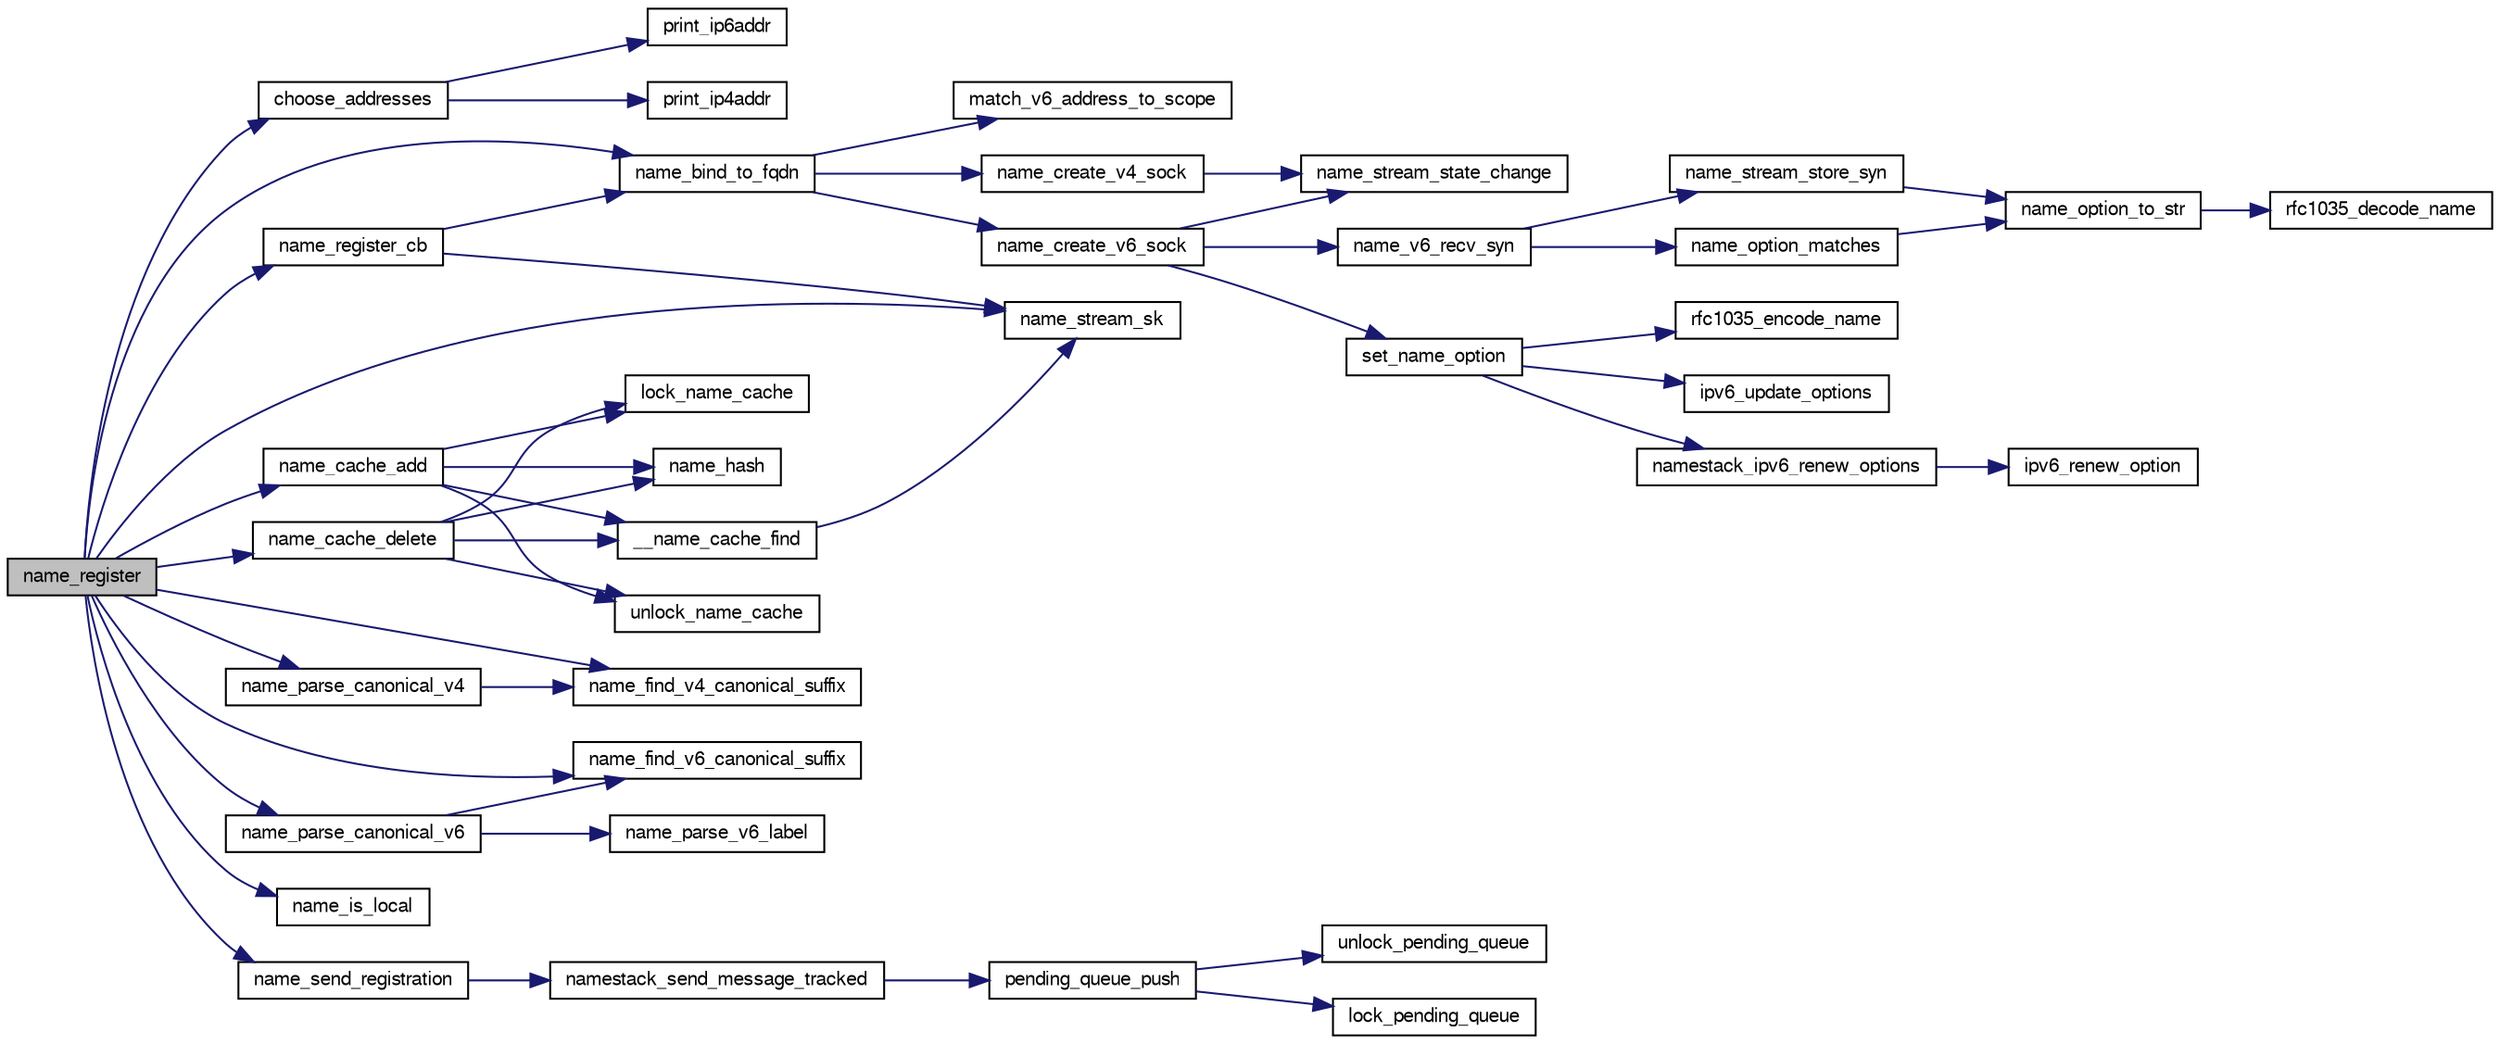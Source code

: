 digraph G
{
  edge [fontname="FreeSans",fontsize="10",labelfontname="FreeSans",labelfontsize="10"];
  node [fontname="FreeSans",fontsize="10",shape=record];
  rankdir=LR;
  Node1 [label="name_register",height=0.2,width=0.4,color="black", fillcolor="grey75", style="filled" fontcolor="black"];
  Node1 -> Node2 [color="midnightblue",fontsize="10",style="solid",fontname="FreeSans"];
  Node2 [label="choose_addresses",height=0.2,width=0.4,color="black", fillcolor="white", style="filled",URL="$address_8c.html#a749ca3e8a89fd3bfb9ea9c4d40d53697"];
  Node2 -> Node3 [color="midnightblue",fontsize="10",style="solid",fontname="FreeSans"];
  Node3 [label="print_ip4addr",height=0.2,width=0.4,color="black", fillcolor="white", style="filled",URL="$address_8c.html#ab7221ae0445f64eb613772f02204cb28"];
  Node2 -> Node4 [color="midnightblue",fontsize="10",style="solid",fontname="FreeSans"];
  Node4 [label="print_ip6addr",height=0.2,width=0.4,color="black", fillcolor="white", style="filled",URL="$address_8c.html#a185e915fee84e8d2ccc409fc5e0fafe8"];
  Node1 -> Node5 [color="midnightblue",fontsize="10",style="solid",fontname="FreeSans"];
  Node5 [label="name_bind_to_fqdn",height=0.2,width=0.4,color="black", fillcolor="white", style="filled",URL="$af__name_8c.html#ad3d8a1d4e1c89094faaee7e576dee5b7"];
  Node5 -> Node6 [color="midnightblue",fontsize="10",style="solid",fontname="FreeSans"];
  Node6 [label="match_v6_address_to_scope",height=0.2,width=0.4,color="black", fillcolor="white", style="filled",URL="$address_8c.html#a16f51d1d1829f7c23407fcbf17139691"];
  Node5 -> Node7 [color="midnightblue",fontsize="10",style="solid",fontname="FreeSans"];
  Node7 [label="name_create_v4_sock",height=0.2,width=0.4,color="black", fillcolor="white", style="filled",URL="$af__name_8c.html#a7ad9fdbbaec06c88dd908e3211f9b8b9"];
  Node7 -> Node8 [color="midnightblue",fontsize="10",style="solid",fontname="FreeSans"];
  Node8 [label="name_stream_state_change",height=0.2,width=0.4,color="black", fillcolor="white", style="filled",URL="$af__name_8c.html#abb1d86c18940b6e3b02bbbeb4f1eb662"];
  Node5 -> Node9 [color="midnightblue",fontsize="10",style="solid",fontname="FreeSans"];
  Node9 [label="name_create_v6_sock",height=0.2,width=0.4,color="black", fillcolor="white", style="filled",URL="$af__name_8c.html#a0067c3ae535b8bfa3b7874517115dd0d"];
  Node9 -> Node8 [color="midnightblue",fontsize="10",style="solid",fontname="FreeSans"];
  Node9 -> Node10 [color="midnightblue",fontsize="10",style="solid",fontname="FreeSans"];
  Node10 [label="name_v6_recv_syn",height=0.2,width=0.4,color="black", fillcolor="white", style="filled",URL="$af__name_8c.html#a00476616fd9d75f46a40e02f6844e81a"];
  Node10 -> Node11 [color="midnightblue",fontsize="10",style="solid",fontname="FreeSans"];
  Node11 [label="name_option_matches",height=0.2,width=0.4,color="black", fillcolor="white", style="filled",URL="$af__name_8c.html#ad429fdf3c1a016828a502ff8eea46821"];
  Node11 -> Node12 [color="midnightblue",fontsize="10",style="solid",fontname="FreeSans"];
  Node12 [label="name_option_to_str",height=0.2,width=0.4,color="black", fillcolor="white", style="filled",URL="$af__name_8c.html#ab2674d7b86ff762416ddb3dc835c4880"];
  Node12 -> Node13 [color="midnightblue",fontsize="10",style="solid",fontname="FreeSans"];
  Node13 [label="rfc1035_decode_name",height=0.2,width=0.4,color="black", fillcolor="white", style="filled",URL="$af__name_8c.html#ac074fda8f283c687545be2e53de79e49"];
  Node10 -> Node14 [color="midnightblue",fontsize="10",style="solid",fontname="FreeSans"];
  Node14 [label="name_stream_store_syn",height=0.2,width=0.4,color="black", fillcolor="white", style="filled",URL="$af__name_8c.html#a972a50214997bd814cd05f97d81a81f7"];
  Node14 -> Node12 [color="midnightblue",fontsize="10",style="solid",fontname="FreeSans"];
  Node9 -> Node15 [color="midnightblue",fontsize="10",style="solid",fontname="FreeSans"];
  Node15 [label="set_name_option",height=0.2,width=0.4,color="black", fillcolor="white", style="filled",URL="$af__name_8c.html#ae8e372e7f41189cca5149d620716334f"];
  Node15 -> Node16 [color="midnightblue",fontsize="10",style="solid",fontname="FreeSans"];
  Node16 [label="ipv6_update_options",height=0.2,width=0.4,color="black", fillcolor="white", style="filled",URL="$af__name_8c.html#a92dcdbf16767c4bf91dea33ec0b26bab"];
  Node15 -> Node17 [color="midnightblue",fontsize="10",style="solid",fontname="FreeSans"];
  Node17 [label="namestack_ipv6_renew_options",height=0.2,width=0.4,color="black", fillcolor="white", style="filled",URL="$af__name_8c.html#a7b0682716a3329de6d42caba391f374d"];
  Node17 -> Node18 [color="midnightblue",fontsize="10",style="solid",fontname="FreeSans"];
  Node18 [label="ipv6_renew_option",height=0.2,width=0.4,color="black", fillcolor="white", style="filled",URL="$af__name_8c.html#a51a93e25a456b14fc961232360eea4c9"];
  Node15 -> Node19 [color="midnightblue",fontsize="10",style="solid",fontname="FreeSans"];
  Node19 [label="rfc1035_encode_name",height=0.2,width=0.4,color="black", fillcolor="white", style="filled",URL="$af__name_8c.html#a91562471c07791fae97674a650dc13dd"];
  Node1 -> Node20 [color="midnightblue",fontsize="10",style="solid",fontname="FreeSans"];
  Node20 [label="name_cache_add",height=0.2,width=0.4,color="black", fillcolor="white", style="filled",URL="$namecache_8c.html#aa6e1ff7767ba286a06b81fe430b0e76f"];
  Node20 -> Node21 [color="midnightblue",fontsize="10",style="solid",fontname="FreeSans"];
  Node21 [label="__name_cache_find",height=0.2,width=0.4,color="black", fillcolor="white", style="filled",URL="$namecache_8c.html#a7848b669f978c36fa35e1470743eb0e4"];
  Node21 -> Node22 [color="midnightblue",fontsize="10",style="solid",fontname="FreeSans"];
  Node22 [label="name_stream_sk",height=0.2,width=0.4,color="black", fillcolor="white", style="filled",URL="$namestack__priv_8h.html#a5e5b37b81978789054ddc587e3af21e6"];
  Node20 -> Node23 [color="midnightblue",fontsize="10",style="solid",fontname="FreeSans"];
  Node23 [label="lock_name_cache",height=0.2,width=0.4,color="black", fillcolor="white", style="filled",URL="$namecache_8c.html#a8ae772304606167f46e81d0ac73eb6ce"];
  Node20 -> Node24 [color="midnightblue",fontsize="10",style="solid",fontname="FreeSans"];
  Node24 [label="name_hash",height=0.2,width=0.4,color="black", fillcolor="white", style="filled",URL="$namecache_8c.html#a146c3e6f807bb836d9bf21ad8be0e207"];
  Node20 -> Node25 [color="midnightblue",fontsize="10",style="solid",fontname="FreeSans"];
  Node25 [label="unlock_name_cache",height=0.2,width=0.4,color="black", fillcolor="white", style="filled",URL="$namecache_8c.html#a2de07759137fa58e1f81ea7102a401ac"];
  Node1 -> Node26 [color="midnightblue",fontsize="10",style="solid",fontname="FreeSans"];
  Node26 [label="name_cache_delete",height=0.2,width=0.4,color="black", fillcolor="white", style="filled",URL="$namecache_8c.html#aa1fb6667246cbfbc4f63436093f59535"];
  Node26 -> Node21 [color="midnightblue",fontsize="10",style="solid",fontname="FreeSans"];
  Node26 -> Node23 [color="midnightblue",fontsize="10",style="solid",fontname="FreeSans"];
  Node26 -> Node24 [color="midnightblue",fontsize="10",style="solid",fontname="FreeSans"];
  Node26 -> Node25 [color="midnightblue",fontsize="10",style="solid",fontname="FreeSans"];
  Node1 -> Node27 [color="midnightblue",fontsize="10",style="solid",fontname="FreeSans"];
  Node27 [label="name_find_v4_canonical_suffix",height=0.2,width=0.4,color="black", fillcolor="white", style="filled",URL="$af__name_8c.html#ae9d30538439c0da5b53cfdf6a87d0065"];
  Node1 -> Node28 [color="midnightblue",fontsize="10",style="solid",fontname="FreeSans"];
  Node28 [label="name_find_v6_canonical_suffix",height=0.2,width=0.4,color="black", fillcolor="white", style="filled",URL="$af__name_8c.html#a816a98f8cf2b06df30fe991ec8bfcffe"];
  Node1 -> Node29 [color="midnightblue",fontsize="10",style="solid",fontname="FreeSans"];
  Node29 [label="name_is_local",height=0.2,width=0.4,color="black", fillcolor="white", style="filled",URL="$af__name_8c.html#a5768da3ffa0275fa10335132581d896a"];
  Node1 -> Node30 [color="midnightblue",fontsize="10",style="solid",fontname="FreeSans"];
  Node30 [label="name_parse_canonical_v4",height=0.2,width=0.4,color="black", fillcolor="white", style="filled",URL="$af__name_8c.html#a5eb921099d79c0b32e69ff006853442a"];
  Node30 -> Node27 [color="midnightblue",fontsize="10",style="solid",fontname="FreeSans"];
  Node1 -> Node31 [color="midnightblue",fontsize="10",style="solid",fontname="FreeSans"];
  Node31 [label="name_parse_canonical_v6",height=0.2,width=0.4,color="black", fillcolor="white", style="filled",URL="$af__name_8c.html#ae8cf85dd3c12a1daa4e1ce16b2ee06d9"];
  Node31 -> Node28 [color="midnightblue",fontsize="10",style="solid",fontname="FreeSans"];
  Node31 -> Node32 [color="midnightblue",fontsize="10",style="solid",fontname="FreeSans"];
  Node32 [label="name_parse_v6_label",height=0.2,width=0.4,color="black", fillcolor="white", style="filled",URL="$af__name_8c.html#a9373ee66c3cbdcba17df3fe1c0ebd5b6"];
  Node1 -> Node33 [color="midnightblue",fontsize="10",style="solid",fontname="FreeSans"];
  Node33 [label="name_register_cb",height=0.2,width=0.4,color="black", fillcolor="white", style="filled",URL="$af__name_8c.html#a9ad7e4fbc663c190f51058fc7c2e7790"];
  Node33 -> Node5 [color="midnightblue",fontsize="10",style="solid",fontname="FreeSans"];
  Node33 -> Node22 [color="midnightblue",fontsize="10",style="solid",fontname="FreeSans"];
  Node1 -> Node34 [color="midnightblue",fontsize="10",style="solid",fontname="FreeSans"];
  Node34 [label="name_send_registration",height=0.2,width=0.4,color="black", fillcolor="white", style="filled",URL="$main_8c.html#ab952bacca3b7e5f0795ba6304a36cfd4"];
  Node34 -> Node35 [color="midnightblue",fontsize="10",style="solid",fontname="FreeSans"];
  Node35 [label="namestack_send_message_tracked",height=0.2,width=0.4,color="black", fillcolor="white", style="filled",URL="$main_8c.html#aeb93f5ca5ca3fac7e71bdb3d0e5ba2d7"];
  Node35 -> Node36 [color="midnightblue",fontsize="10",style="solid",fontname="FreeSans"];
  Node36 [label="pending_queue_push",height=0.2,width=0.4,color="black", fillcolor="white", style="filled",URL="$main_8c.html#adabcf9d49221610d8e0bca7b03e58548"];
  Node36 -> Node37 [color="midnightblue",fontsize="10",style="solid",fontname="FreeSans"];
  Node37 [label="lock_pending_queue",height=0.2,width=0.4,color="black", fillcolor="white", style="filled",URL="$main_8c.html#a01273c71c63c8f997c8770ee2d233565"];
  Node36 -> Node38 [color="midnightblue",fontsize="10",style="solid",fontname="FreeSans"];
  Node38 [label="unlock_pending_queue",height=0.2,width=0.4,color="black", fillcolor="white", style="filled",URL="$main_8c.html#a9642d34f5a8fcbcd35319c7b4a3cd284"];
  Node1 -> Node22 [color="midnightblue",fontsize="10",style="solid",fontname="FreeSans"];
}
